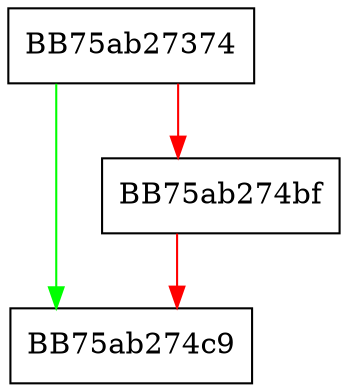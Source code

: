 digraph ThreatTableBegin {
  node [shape="box"];
  graph [splines=ortho];
  BB75ab27374 -> BB75ab274c9 [color="green"];
  BB75ab27374 -> BB75ab274bf [color="red"];
  BB75ab274bf -> BB75ab274c9 [color="red"];
}